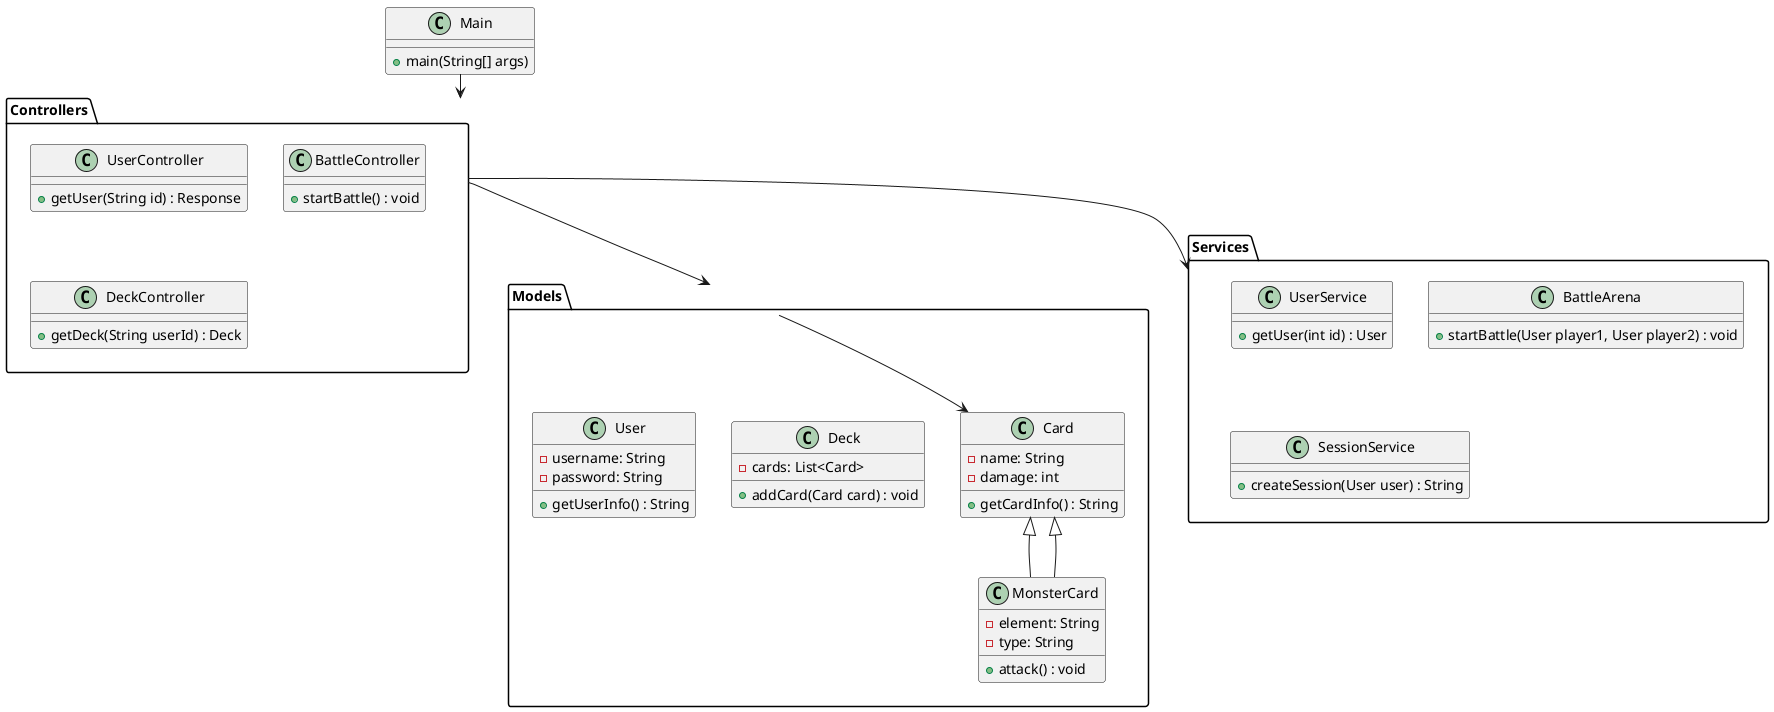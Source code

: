 @startuml
class Main {
    +main(String[] args)
}

package Controllers {
    class UserController {
        +getUser(String id) : Response
    }
    class BattleController {
        +startBattle() : void
    }
    class DeckController {
        +getDeck(String userId) : Deck
    }
}

package Models {
    class Card {
        -name: String
        -damage: int
        +getCardInfo() : String
    }

    class MonsterCard extends Card {
        -element: String
        -type: String
        +attack() : void
    }

    class Deck {
        -cards: List<Card>
        +addCard(Card card) : void
    }

    class User {
        -username: String
        -password: String
        +getUserInfo() : String
    }
}

package Services {
    class UserService {
        +getUser(int id) : User
    }

    class BattleArena {
        +startBattle(User player1, User player2) : void
    }

    class SessionService {
        +createSession(User user) : String
    }
}

Main --> Controllers
Controllers --> Models
Controllers --> Services
Models --> Card
Card <|-- MonsterCard

@enduml